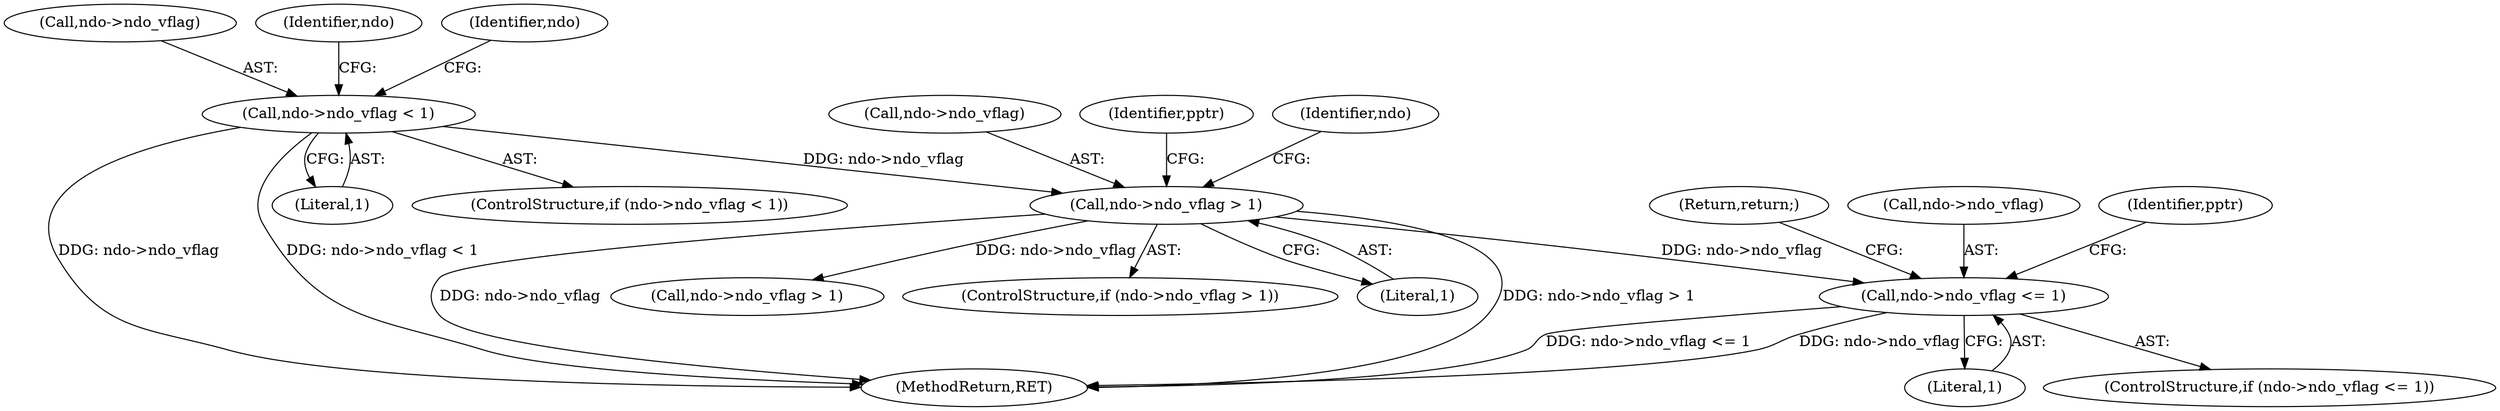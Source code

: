 digraph "0_tcpdump_c177cb3800a9a68d79b2812f0ffcb9479abd6eb8@pointer" {
"1000688" [label="(Call,ndo->ndo_vflag <= 1)"];
"1000331" [label="(Call,ndo->ndo_vflag > 1)"];
"1000238" [label="(Call,ndo->ndo_vflag < 1)"];
"1000242" [label="(Literal,1)"];
"1000332" [label="(Call,ndo->ndo_vflag)"];
"1000239" [label="(Call,ndo->ndo_vflag)"];
"1000331" [label="(Call,ndo->ndo_vflag > 1)"];
"1000330" [label="(ControlStructure,if (ndo->ndo_vflag > 1))"];
"1000709" [label="(Return,return;)"];
"1000246" [label="(Identifier,ndo)"];
"1000692" [label="(Literal,1)"];
"1000688" [label="(Call,ndo->ndo_vflag <= 1)"];
"1000689" [label="(Call,ndo->ndo_vflag)"];
"1000237" [label="(ControlStructure,if (ndo->ndo_vflag < 1))"];
"1000696" [label="(Identifier,pptr)"];
"1000335" [label="(Literal,1)"];
"1000865" [label="(MethodReturn,RET)"];
"1000343" [label="(Identifier,pptr)"];
"1000266" [label="(Identifier,ndo)"];
"1000850" [label="(Call,ndo->ndo_vflag > 1)"];
"1000687" [label="(ControlStructure,if (ndo->ndo_vflag <= 1))"];
"1000337" [label="(Identifier,ndo)"];
"1000238" [label="(Call,ndo->ndo_vflag < 1)"];
"1000688" -> "1000687"  [label="AST: "];
"1000688" -> "1000692"  [label="CFG: "];
"1000689" -> "1000688"  [label="AST: "];
"1000692" -> "1000688"  [label="AST: "];
"1000696" -> "1000688"  [label="CFG: "];
"1000709" -> "1000688"  [label="CFG: "];
"1000688" -> "1000865"  [label="DDG: ndo->ndo_vflag"];
"1000688" -> "1000865"  [label="DDG: ndo->ndo_vflag <= 1"];
"1000331" -> "1000688"  [label="DDG: ndo->ndo_vflag"];
"1000331" -> "1000330"  [label="AST: "];
"1000331" -> "1000335"  [label="CFG: "];
"1000332" -> "1000331"  [label="AST: "];
"1000335" -> "1000331"  [label="AST: "];
"1000337" -> "1000331"  [label="CFG: "];
"1000343" -> "1000331"  [label="CFG: "];
"1000331" -> "1000865"  [label="DDG: ndo->ndo_vflag > 1"];
"1000331" -> "1000865"  [label="DDG: ndo->ndo_vflag"];
"1000238" -> "1000331"  [label="DDG: ndo->ndo_vflag"];
"1000331" -> "1000850"  [label="DDG: ndo->ndo_vflag"];
"1000238" -> "1000237"  [label="AST: "];
"1000238" -> "1000242"  [label="CFG: "];
"1000239" -> "1000238"  [label="AST: "];
"1000242" -> "1000238"  [label="AST: "];
"1000246" -> "1000238"  [label="CFG: "];
"1000266" -> "1000238"  [label="CFG: "];
"1000238" -> "1000865"  [label="DDG: ndo->ndo_vflag"];
"1000238" -> "1000865"  [label="DDG: ndo->ndo_vflag < 1"];
}

